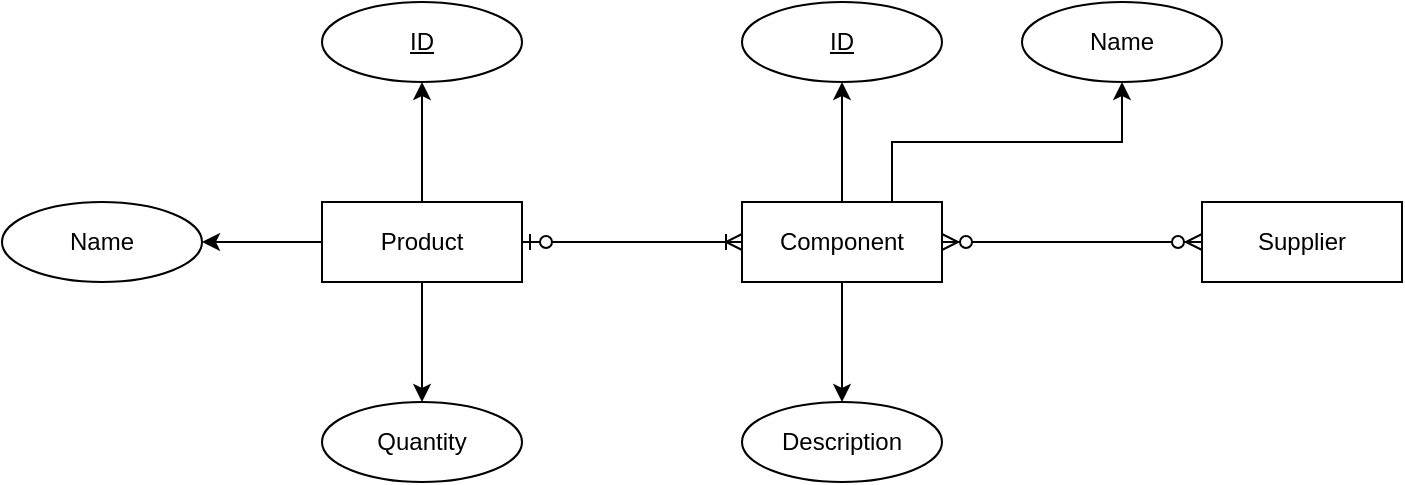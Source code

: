 <mxfile version="22.1.5" type="github">
  <diagram name="Page-1" id="YEE1dYvo02h8DHqpAgX5">
    <mxGraphModel dx="1002" dy="569" grid="1" gridSize="10" guides="1" tooltips="1" connect="1" arrows="1" fold="1" page="1" pageScale="1" pageWidth="850" pageHeight="1100" math="0" shadow="0">
      <root>
        <mxCell id="0" />
        <mxCell id="1" parent="0" />
        <mxCell id="mov2XXkEbCFYCPUV6W04-3" value="" style="edgeStyle=orthogonalEdgeStyle;rounded=0;orthogonalLoop=1;jettySize=auto;html=1;" edge="1" parent="1" source="mov2XXkEbCFYCPUV6W04-1" target="mov2XXkEbCFYCPUV6W04-2">
          <mxGeometry relative="1" as="geometry" />
        </mxCell>
        <mxCell id="mov2XXkEbCFYCPUV6W04-5" value="" style="edgeStyle=orthogonalEdgeStyle;rounded=0;orthogonalLoop=1;jettySize=auto;html=1;" edge="1" parent="1" source="mov2XXkEbCFYCPUV6W04-1" target="mov2XXkEbCFYCPUV6W04-4">
          <mxGeometry relative="1" as="geometry" />
        </mxCell>
        <mxCell id="mov2XXkEbCFYCPUV6W04-7" value="" style="edgeStyle=orthogonalEdgeStyle;rounded=0;orthogonalLoop=1;jettySize=auto;html=1;" edge="1" parent="1" source="mov2XXkEbCFYCPUV6W04-1" target="mov2XXkEbCFYCPUV6W04-6">
          <mxGeometry relative="1" as="geometry" />
        </mxCell>
        <mxCell id="mov2XXkEbCFYCPUV6W04-1" value="Product" style="whiteSpace=wrap;html=1;align=center;" vertex="1" parent="1">
          <mxGeometry x="190" y="260" width="100" height="40" as="geometry" />
        </mxCell>
        <mxCell id="mov2XXkEbCFYCPUV6W04-2" value="ID" style="ellipse;whiteSpace=wrap;html=1;align=center;fontStyle=4;" vertex="1" parent="1">
          <mxGeometry x="190" y="160" width="100" height="40" as="geometry" />
        </mxCell>
        <mxCell id="mov2XXkEbCFYCPUV6W04-4" value="Name" style="ellipse;whiteSpace=wrap;html=1;align=center;" vertex="1" parent="1">
          <mxGeometry x="30" y="260" width="100" height="40" as="geometry" />
        </mxCell>
        <mxCell id="mov2XXkEbCFYCPUV6W04-6" value="Quantity" style="ellipse;whiteSpace=wrap;html=1;align=center;" vertex="1" parent="1">
          <mxGeometry x="190" y="360" width="100" height="40" as="geometry" />
        </mxCell>
        <mxCell id="mov2XXkEbCFYCPUV6W04-10" value="" style="edgeStyle=orthogonalEdgeStyle;rounded=0;orthogonalLoop=1;jettySize=auto;html=1;" edge="1" parent="1" source="mov2XXkEbCFYCPUV6W04-8" target="mov2XXkEbCFYCPUV6W04-9">
          <mxGeometry relative="1" as="geometry" />
        </mxCell>
        <mxCell id="mov2XXkEbCFYCPUV6W04-26" style="edgeStyle=orthogonalEdgeStyle;rounded=0;orthogonalLoop=1;jettySize=auto;html=1;exitX=0.75;exitY=0;exitDx=0;exitDy=0;entryX=0.5;entryY=1;entryDx=0;entryDy=0;" edge="1" parent="1" source="mov2XXkEbCFYCPUV6W04-8" target="mov2XXkEbCFYCPUV6W04-11">
          <mxGeometry relative="1" as="geometry" />
        </mxCell>
        <mxCell id="mov2XXkEbCFYCPUV6W04-27" value="" style="edgeStyle=orthogonalEdgeStyle;rounded=0;orthogonalLoop=1;jettySize=auto;html=1;" edge="1" parent="1" source="mov2XXkEbCFYCPUV6W04-8" target="mov2XXkEbCFYCPUV6W04-13">
          <mxGeometry relative="1" as="geometry" />
        </mxCell>
        <mxCell id="mov2XXkEbCFYCPUV6W04-8" value="Component" style="whiteSpace=wrap;html=1;align=center;" vertex="1" parent="1">
          <mxGeometry x="400" y="260" width="100" height="40" as="geometry" />
        </mxCell>
        <mxCell id="mov2XXkEbCFYCPUV6W04-9" value="ID" style="ellipse;whiteSpace=wrap;html=1;align=center;fontStyle=4;" vertex="1" parent="1">
          <mxGeometry x="400" y="160" width="100" height="40" as="geometry" />
        </mxCell>
        <mxCell id="mov2XXkEbCFYCPUV6W04-11" value="Name" style="ellipse;whiteSpace=wrap;html=1;align=center;" vertex="1" parent="1">
          <mxGeometry x="540" y="160" width="100" height="40" as="geometry" />
        </mxCell>
        <mxCell id="mov2XXkEbCFYCPUV6W04-13" value="Description" style="ellipse;whiteSpace=wrap;html=1;align=center;" vertex="1" parent="1">
          <mxGeometry x="400" y="360" width="100" height="40" as="geometry" />
        </mxCell>
        <mxCell id="mov2XXkEbCFYCPUV6W04-23" value="" style="edgeStyle=entityRelationEdgeStyle;fontSize=12;html=1;endArrow=ERoneToMany;startArrow=ERzeroToOne;rounded=0;entryX=0;entryY=0.5;entryDx=0;entryDy=0;exitX=1;exitY=0.5;exitDx=0;exitDy=0;" edge="1" parent="1" source="mov2XXkEbCFYCPUV6W04-1" target="mov2XXkEbCFYCPUV6W04-8">
          <mxGeometry width="100" height="100" relative="1" as="geometry">
            <mxPoint x="340" y="430" as="sourcePoint" />
            <mxPoint x="440" y="330" as="targetPoint" />
          </mxGeometry>
        </mxCell>
        <mxCell id="mov2XXkEbCFYCPUV6W04-24" value="Supplier" style="whiteSpace=wrap;html=1;align=center;" vertex="1" parent="1">
          <mxGeometry x="630" y="260" width="100" height="40" as="geometry" />
        </mxCell>
        <mxCell id="mov2XXkEbCFYCPUV6W04-25" value="" style="edgeStyle=entityRelationEdgeStyle;fontSize=12;html=1;endArrow=ERzeroToMany;endFill=1;startArrow=ERzeroToMany;rounded=0;entryX=0;entryY=0.5;entryDx=0;entryDy=0;exitX=1;exitY=0.5;exitDx=0;exitDy=0;" edge="1" parent="1" source="mov2XXkEbCFYCPUV6W04-8" target="mov2XXkEbCFYCPUV6W04-24">
          <mxGeometry width="100" height="100" relative="1" as="geometry">
            <mxPoint x="450" y="340" as="sourcePoint" />
            <mxPoint x="610" y="450" as="targetPoint" />
            <Array as="points">
              <mxPoint x="480" y="360" />
              <mxPoint x="490" y="360" />
              <mxPoint x="500" y="380" />
            </Array>
          </mxGeometry>
        </mxCell>
      </root>
    </mxGraphModel>
  </diagram>
</mxfile>
